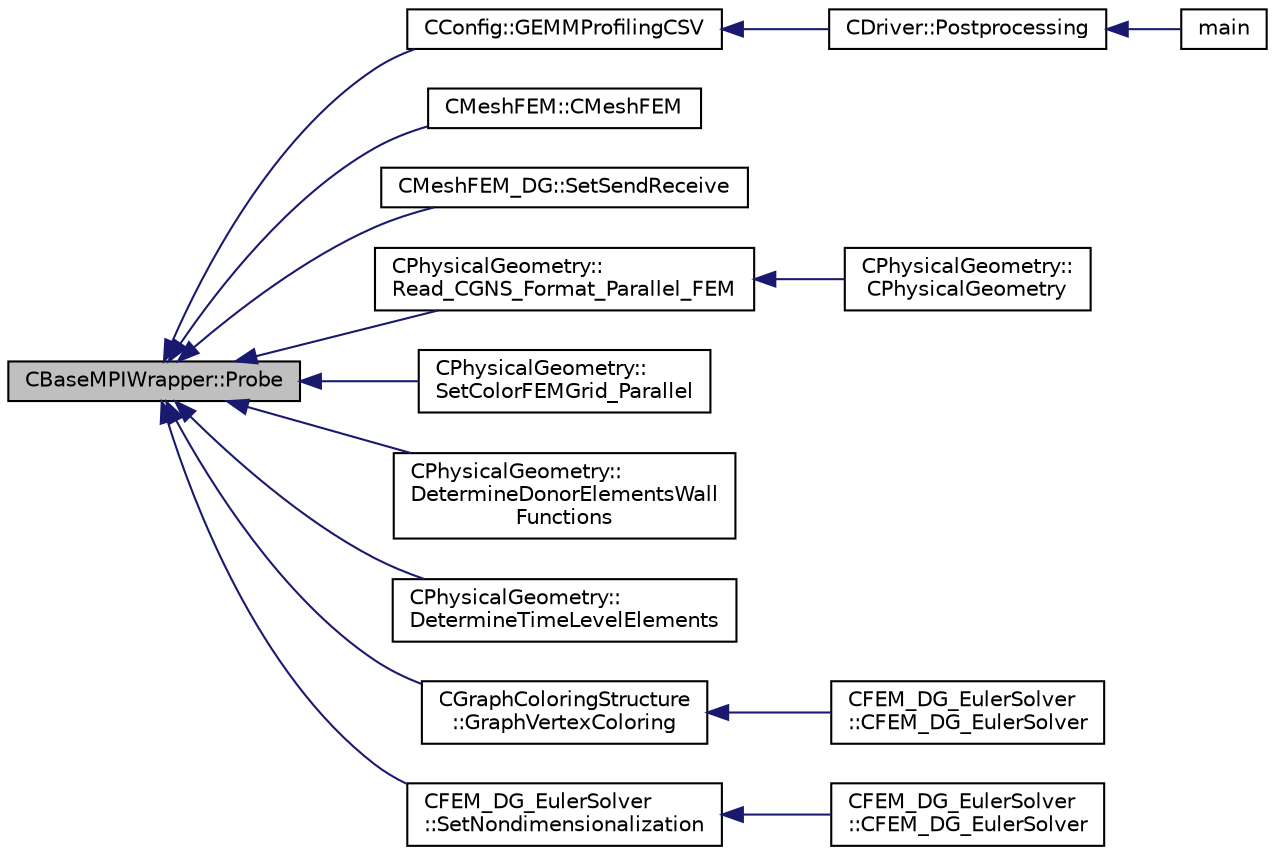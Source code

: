digraph "CBaseMPIWrapper::Probe"
{
  edge [fontname="Helvetica",fontsize="10",labelfontname="Helvetica",labelfontsize="10"];
  node [fontname="Helvetica",fontsize="10",shape=record];
  rankdir="LR";
  Node2775 [label="CBaseMPIWrapper::Probe",height=0.2,width=0.4,color="black", fillcolor="grey75", style="filled", fontcolor="black"];
  Node2775 -> Node2776 [dir="back",color="midnightblue",fontsize="10",style="solid",fontname="Helvetica"];
  Node2776 [label="CConfig::GEMMProfilingCSV",height=0.2,width=0.4,color="black", fillcolor="white", style="filled",URL="$class_c_config.html#a23daca0da392584c34dde6d85ea1f40f",tooltip="Write a CSV file containing the results of the profiling. "];
  Node2776 -> Node2777 [dir="back",color="midnightblue",fontsize="10",style="solid",fontname="Helvetica"];
  Node2777 [label="CDriver::Postprocessing",height=0.2,width=0.4,color="black", fillcolor="white", style="filled",URL="$class_c_driver.html#a6ad9df8d8a8de75033ef296fed39c213",tooltip="Deallocation routine. "];
  Node2777 -> Node2778 [dir="back",color="midnightblue",fontsize="10",style="solid",fontname="Helvetica"];
  Node2778 [label="main",height=0.2,width=0.4,color="black", fillcolor="white", style="filled",URL="$_s_u2___c_f_d_8cpp.html#a0ddf1224851353fc92bfbff6f499fa97"];
  Node2775 -> Node2779 [dir="back",color="midnightblue",fontsize="10",style="solid",fontname="Helvetica"];
  Node2779 [label="CMeshFEM::CMeshFEM",height=0.2,width=0.4,color="black", fillcolor="white", style="filled",URL="$class_c_mesh_f_e_m.html#ae74b12670fb49ad4d28836d9fc2aab8d",tooltip="Redistributes the grid over the ranks and creates the halo layer. "];
  Node2775 -> Node2780 [dir="back",color="midnightblue",fontsize="10",style="solid",fontname="Helvetica"];
  Node2780 [label="CMeshFEM_DG::SetSendReceive",height=0.2,width=0.4,color="black", fillcolor="white", style="filled",URL="$class_c_mesh_f_e_m___d_g.html#adf8fcdf33a354af9a10af730fe9786bb",tooltip="Set the send receive boundaries of the grid. "];
  Node2775 -> Node2781 [dir="back",color="midnightblue",fontsize="10",style="solid",fontname="Helvetica"];
  Node2781 [label="CPhysicalGeometry::\lRead_CGNS_Format_Parallel_FEM",height=0.2,width=0.4,color="black", fillcolor="white", style="filled",URL="$class_c_physical_geometry.html#a5fa5c4805d03646f8bfbf8622265f958",tooltip="Reads for the FEM solver the geometry of the grid and adjust the boundary conditions with the configu..."];
  Node2781 -> Node2782 [dir="back",color="midnightblue",fontsize="10",style="solid",fontname="Helvetica"];
  Node2782 [label="CPhysicalGeometry::\lCPhysicalGeometry",height=0.2,width=0.4,color="black", fillcolor="white", style="filled",URL="$class_c_physical_geometry.html#a075a737b341a64de5463ddd41096692e",tooltip="Reads the geometry of the grid and adjust the boundary conditions with the configuration file..."];
  Node2775 -> Node2783 [dir="back",color="midnightblue",fontsize="10",style="solid",fontname="Helvetica"];
  Node2783 [label="CPhysicalGeometry::\lSetColorFEMGrid_Parallel",height=0.2,width=0.4,color="black", fillcolor="white", style="filled",URL="$class_c_physical_geometry.html#a731c0207381f31f0b1165b646abc2acb",tooltip="Set the domains for FEM grid partitioning using ParMETIS. "];
  Node2775 -> Node2784 [dir="back",color="midnightblue",fontsize="10",style="solid",fontname="Helvetica"];
  Node2784 [label="CPhysicalGeometry::\lDetermineDonorElementsWall\lFunctions",height=0.2,width=0.4,color="black", fillcolor="white", style="filled",URL="$class_c_physical_geometry.html#acef4e18142b580bf09f21e5b71387d5f",tooltip="Determine the donor elements for the boundary elements on viscous wall boundaries when wall functions..."];
  Node2775 -> Node2785 [dir="back",color="midnightblue",fontsize="10",style="solid",fontname="Helvetica"];
  Node2785 [label="CPhysicalGeometry::\lDetermineTimeLevelElements",height=0.2,width=0.4,color="black", fillcolor="white", style="filled",URL="$class_c_physical_geometry.html#a18f63cc49f7dc20241a0599ad1426ba8",tooltip="Determine the time level of the elements when time accurate local time stepping is employed..."];
  Node2775 -> Node2786 [dir="back",color="midnightblue",fontsize="10",style="solid",fontname="Helvetica"];
  Node2786 [label="CGraphColoringStructure\l::GraphVertexColoring",height=0.2,width=0.4,color="black", fillcolor="white", style="filled",URL="$class_c_graph_coloring_structure.html#af201979cd95be98ba34369bb30629956",tooltip="Function, which determines the colors for the vertices of the given graph. "];
  Node2786 -> Node2787 [dir="back",color="midnightblue",fontsize="10",style="solid",fontname="Helvetica"];
  Node2787 [label="CFEM_DG_EulerSolver\l::CFEM_DG_EulerSolver",height=0.2,width=0.4,color="black", fillcolor="white", style="filled",URL="$class_c_f_e_m___d_g___euler_solver.html#a677fa998b78bd489a3f8bee0d56623dd"];
  Node2775 -> Node2788 [dir="back",color="midnightblue",fontsize="10",style="solid",fontname="Helvetica"];
  Node2788 [label="CFEM_DG_EulerSolver\l::SetNondimensionalization",height=0.2,width=0.4,color="black", fillcolor="white", style="filled",URL="$class_c_f_e_m___d_g___euler_solver.html#a31316dc2fe564329d9bb372961b10a3a",tooltip="Set the fluid solver nondimensionalization. "];
  Node2788 -> Node2789 [dir="back",color="midnightblue",fontsize="10",style="solid",fontname="Helvetica"];
  Node2789 [label="CFEM_DG_EulerSolver\l::CFEM_DG_EulerSolver",height=0.2,width=0.4,color="black", fillcolor="white", style="filled",URL="$class_c_f_e_m___d_g___euler_solver.html#a70d30ef9e7cd7620d54ec73f4b1ed28c"];
}
